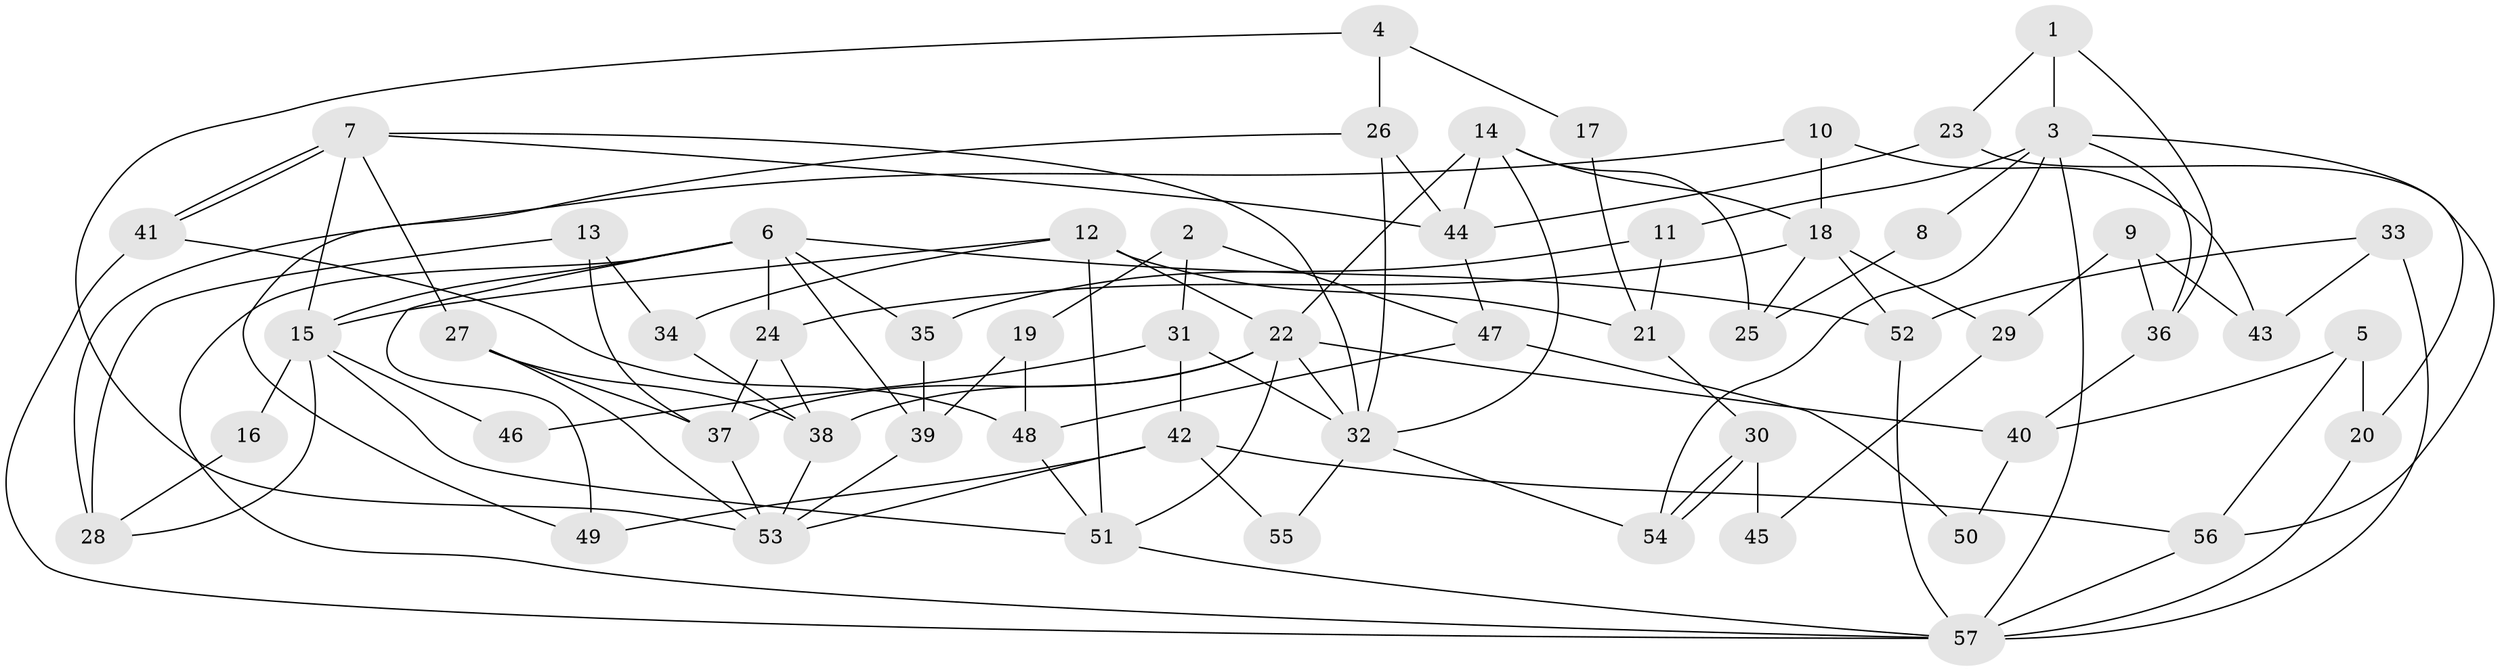 // coarse degree distribution, {8: 0.09090909090909091, 7: 0.09090909090909091, 10: 0.09090909090909091, 3: 0.2727272727272727, 6: 0.045454545454545456, 5: 0.13636363636363635, 9: 0.045454545454545456, 2: 0.13636363636363635, 4: 0.09090909090909091}
// Generated by graph-tools (version 1.1) at 2025/18/03/04/25 18:18:41]
// undirected, 57 vertices, 114 edges
graph export_dot {
graph [start="1"]
  node [color=gray90,style=filled];
  1;
  2;
  3;
  4;
  5;
  6;
  7;
  8;
  9;
  10;
  11;
  12;
  13;
  14;
  15;
  16;
  17;
  18;
  19;
  20;
  21;
  22;
  23;
  24;
  25;
  26;
  27;
  28;
  29;
  30;
  31;
  32;
  33;
  34;
  35;
  36;
  37;
  38;
  39;
  40;
  41;
  42;
  43;
  44;
  45;
  46;
  47;
  48;
  49;
  50;
  51;
  52;
  53;
  54;
  55;
  56;
  57;
  1 -- 3;
  1 -- 36;
  1 -- 23;
  2 -- 31;
  2 -- 47;
  2 -- 19;
  3 -- 57;
  3 -- 54;
  3 -- 8;
  3 -- 11;
  3 -- 20;
  3 -- 36;
  4 -- 26;
  4 -- 53;
  4 -- 17;
  5 -- 20;
  5 -- 56;
  5 -- 40;
  6 -- 24;
  6 -- 15;
  6 -- 35;
  6 -- 39;
  6 -- 49;
  6 -- 52;
  6 -- 57;
  7 -- 41;
  7 -- 41;
  7 -- 44;
  7 -- 15;
  7 -- 27;
  7 -- 32;
  8 -- 25;
  9 -- 43;
  9 -- 36;
  9 -- 29;
  10 -- 28;
  10 -- 18;
  10 -- 43;
  11 -- 35;
  11 -- 21;
  12 -- 22;
  12 -- 15;
  12 -- 21;
  12 -- 34;
  12 -- 51;
  13 -- 34;
  13 -- 37;
  13 -- 28;
  14 -- 22;
  14 -- 32;
  14 -- 18;
  14 -- 25;
  14 -- 44;
  15 -- 51;
  15 -- 16;
  15 -- 28;
  15 -- 46;
  16 -- 28;
  17 -- 21;
  18 -- 52;
  18 -- 24;
  18 -- 25;
  18 -- 29;
  19 -- 39;
  19 -- 48;
  20 -- 57;
  21 -- 30;
  22 -- 51;
  22 -- 37;
  22 -- 32;
  22 -- 38;
  22 -- 40;
  23 -- 56;
  23 -- 44;
  24 -- 37;
  24 -- 38;
  26 -- 32;
  26 -- 44;
  26 -- 49;
  27 -- 38;
  27 -- 37;
  27 -- 53;
  29 -- 45;
  30 -- 54;
  30 -- 54;
  30 -- 45;
  31 -- 42;
  31 -- 32;
  31 -- 46;
  32 -- 54;
  32 -- 55;
  33 -- 57;
  33 -- 52;
  33 -- 43;
  34 -- 38;
  35 -- 39;
  36 -- 40;
  37 -- 53;
  38 -- 53;
  39 -- 53;
  40 -- 50;
  41 -- 57;
  41 -- 48;
  42 -- 53;
  42 -- 49;
  42 -- 55;
  42 -- 56;
  44 -- 47;
  47 -- 48;
  47 -- 50;
  48 -- 51;
  51 -- 57;
  52 -- 57;
  56 -- 57;
}
